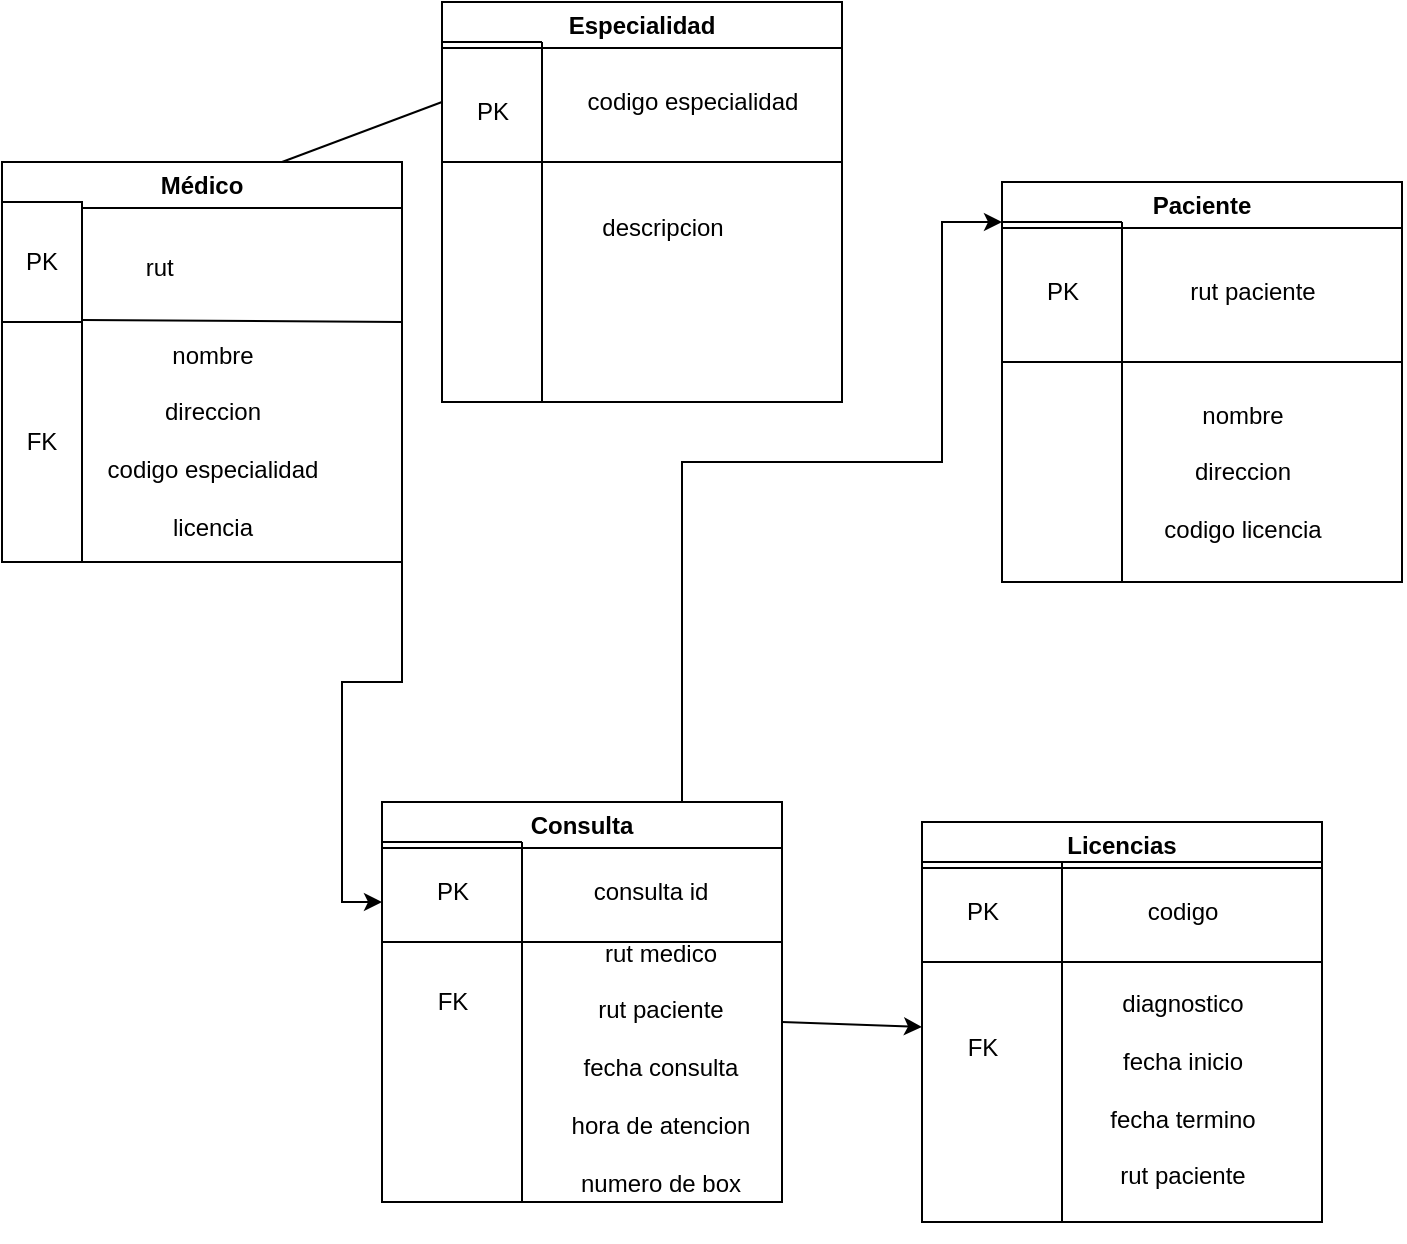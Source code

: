 <mxfile version="24.2.7" type="device">
  <diagram name="Página-1" id="I1NNDOMTFJu2IDAmM4hj">
    <mxGraphModel dx="794" dy="412" grid="1" gridSize="10" guides="1" tooltips="1" connect="1" arrows="1" fold="1" page="1" pageScale="1" pageWidth="827" pageHeight="1169" math="0" shadow="0">
      <root>
        <mxCell id="0" />
        <mxCell id="1" parent="0" />
        <mxCell id="6Qr4LlfpK3M50h1fD_nB-2" value="Especialidad" style="swimlane;whiteSpace=wrap;html=1;direction=east;" vertex="1" parent="1">
          <mxGeometry x="310" y="120" width="200" height="200" as="geometry" />
        </mxCell>
        <mxCell id="6Qr4LlfpK3M50h1fD_nB-32" value="" style="swimlane;startSize=0;" vertex="1" parent="6Qr4LlfpK3M50h1fD_nB-2">
          <mxGeometry y="20" width="50" height="60" as="geometry" />
        </mxCell>
        <mxCell id="6Qr4LlfpK3M50h1fD_nB-34" value="PK" style="text;html=1;align=center;verticalAlign=middle;resizable=0;points=[];autosize=1;strokeColor=none;fillColor=none;" vertex="1" parent="6Qr4LlfpK3M50h1fD_nB-32">
          <mxGeometry x="5" y="20" width="40" height="30" as="geometry" />
        </mxCell>
        <mxCell id="6Qr4LlfpK3M50h1fD_nB-35" value="" style="endArrow=none;html=1;rounded=0;exitX=1;exitY=1;exitDx=0;exitDy=0;" edge="1" parent="6Qr4LlfpK3M50h1fD_nB-2" source="6Qr4LlfpK3M50h1fD_nB-32">
          <mxGeometry width="50" height="50" relative="1" as="geometry">
            <mxPoint x="55" y="79" as="sourcePoint" />
            <mxPoint x="200" y="80" as="targetPoint" />
          </mxGeometry>
        </mxCell>
        <mxCell id="6Qr4LlfpK3M50h1fD_nB-36" value="" style="endArrow=none;html=1;rounded=0;exitX=0.25;exitY=1;exitDx=0;exitDy=0;entryX=1;entryY=1;entryDx=0;entryDy=0;" edge="1" parent="6Qr4LlfpK3M50h1fD_nB-2" source="6Qr4LlfpK3M50h1fD_nB-2" target="6Qr4LlfpK3M50h1fD_nB-32">
          <mxGeometry width="50" height="50" relative="1" as="geometry">
            <mxPoint x="50" y="180" as="sourcePoint" />
            <mxPoint x="50" y="90" as="targetPoint" />
          </mxGeometry>
        </mxCell>
        <mxCell id="6Qr4LlfpK3M50h1fD_nB-37" value="codigo especialidad" style="text;html=1;align=center;verticalAlign=middle;resizable=0;points=[];autosize=1;strokeColor=none;fillColor=none;" vertex="1" parent="6Qr4LlfpK3M50h1fD_nB-2">
          <mxGeometry x="60" y="35" width="130" height="30" as="geometry" />
        </mxCell>
        <mxCell id="6Qr4LlfpK3M50h1fD_nB-40" style="edgeStyle=orthogonalEdgeStyle;rounded=0;orthogonalLoop=1;jettySize=auto;html=1;exitX=1;exitY=1;exitDx=0;exitDy=0;entryX=0;entryY=0.25;entryDx=0;entryDy=0;" edge="1" parent="1" source="6Qr4LlfpK3M50h1fD_nB-4" target="6Qr4LlfpK3M50h1fD_nB-8">
          <mxGeometry relative="1" as="geometry" />
        </mxCell>
        <mxCell id="6Qr4LlfpK3M50h1fD_nB-4" value="Médico" style="swimlane;whiteSpace=wrap;html=1;" vertex="1" parent="1">
          <mxGeometry x="90" y="200" width="200" height="200" as="geometry" />
        </mxCell>
        <mxCell id="6Qr4LlfpK3M50h1fD_nB-13" value="PK" style="whiteSpace=wrap;html=1;" vertex="1" parent="6Qr4LlfpK3M50h1fD_nB-4">
          <mxGeometry y="20" width="40" height="60" as="geometry" />
        </mxCell>
        <mxCell id="6Qr4LlfpK3M50h1fD_nB-15" value="FK" style="whiteSpace=wrap;html=1;" vertex="1" parent="6Qr4LlfpK3M50h1fD_nB-4">
          <mxGeometry y="80" width="40" height="120" as="geometry" />
        </mxCell>
        <mxCell id="6Qr4LlfpK3M50h1fD_nB-19" value="" style="endArrow=none;html=1;rounded=0;" edge="1" parent="6Qr4LlfpK3M50h1fD_nB-4">
          <mxGeometry width="50" height="50" relative="1" as="geometry">
            <mxPoint x="40" y="79" as="sourcePoint" />
            <mxPoint x="200" y="80" as="targetPoint" />
          </mxGeometry>
        </mxCell>
        <mxCell id="6Qr4LlfpK3M50h1fD_nB-20" value="nombre&lt;div&gt;&lt;br&gt;&lt;/div&gt;&lt;div&gt;direccion&lt;/div&gt;&lt;div&gt;&lt;br&gt;&lt;/div&gt;&lt;div&gt;codigo especialidad&lt;/div&gt;" style="text;html=1;align=center;verticalAlign=middle;resizable=0;points=[];autosize=1;strokeColor=none;fillColor=none;" vertex="1" parent="6Qr4LlfpK3M50h1fD_nB-4">
          <mxGeometry x="40" y="80" width="130" height="90" as="geometry" />
        </mxCell>
        <mxCell id="6Qr4LlfpK3M50h1fD_nB-21" value="licencia" style="text;html=1;align=center;verticalAlign=middle;resizable=0;points=[];autosize=1;strokeColor=none;fillColor=none;" vertex="1" parent="6Qr4LlfpK3M50h1fD_nB-4">
          <mxGeometry x="75" y="168" width="60" height="30" as="geometry" />
        </mxCell>
        <mxCell id="6Qr4LlfpK3M50h1fD_nB-6" value="Paciente" style="swimlane;whiteSpace=wrap;html=1;" vertex="1" parent="1">
          <mxGeometry x="590" y="210" width="200" height="200" as="geometry" />
        </mxCell>
        <mxCell id="6Qr4LlfpK3M50h1fD_nB-51" value="" style="swimlane;startSize=0;" vertex="1" parent="6Qr4LlfpK3M50h1fD_nB-6">
          <mxGeometry y="20" width="60" height="70" as="geometry" />
        </mxCell>
        <mxCell id="6Qr4LlfpK3M50h1fD_nB-53" value="PK" style="text;html=1;align=center;verticalAlign=middle;resizable=0;points=[];autosize=1;strokeColor=none;fillColor=none;" vertex="1" parent="6Qr4LlfpK3M50h1fD_nB-51">
          <mxGeometry x="10" y="20" width="40" height="30" as="geometry" />
        </mxCell>
        <mxCell id="6Qr4LlfpK3M50h1fD_nB-52" value="" style="endArrow=none;html=1;rounded=0;exitX=1;exitY=1;exitDx=0;exitDy=0;" edge="1" parent="6Qr4LlfpK3M50h1fD_nB-6" source="6Qr4LlfpK3M50h1fD_nB-51">
          <mxGeometry width="50" height="50" relative="1" as="geometry">
            <mxPoint x="75" y="90" as="sourcePoint" />
            <mxPoint x="200" y="90" as="targetPoint" />
          </mxGeometry>
        </mxCell>
        <mxCell id="6Qr4LlfpK3M50h1fD_nB-54" value="rut paciente" style="text;html=1;align=center;verticalAlign=middle;resizable=0;points=[];autosize=1;strokeColor=none;fillColor=none;" vertex="1" parent="6Qr4LlfpK3M50h1fD_nB-6">
          <mxGeometry x="80" y="40" width="90" height="30" as="geometry" />
        </mxCell>
        <mxCell id="6Qr4LlfpK3M50h1fD_nB-55" value="" style="whiteSpace=wrap;html=1;" vertex="1" parent="6Qr4LlfpK3M50h1fD_nB-6">
          <mxGeometry y="90" width="60" height="110" as="geometry" />
        </mxCell>
        <mxCell id="6Qr4LlfpK3M50h1fD_nB-56" value="nombre&lt;div&gt;&lt;br&gt;&lt;div&gt;direccion&lt;/div&gt;&lt;div&gt;&lt;br&gt;&lt;/div&gt;&lt;div&gt;codigo licencia&lt;/div&gt;&lt;/div&gt;" style="text;html=1;align=center;verticalAlign=middle;resizable=0;points=[];autosize=1;strokeColor=none;fillColor=none;" vertex="1" parent="6Qr4LlfpK3M50h1fD_nB-6">
          <mxGeometry x="70" y="100" width="100" height="90" as="geometry" />
        </mxCell>
        <mxCell id="6Qr4LlfpK3M50h1fD_nB-7" value="Licencias" style="swimlane;whiteSpace=wrap;html=1;" vertex="1" parent="1">
          <mxGeometry x="550" y="530" width="200" height="200" as="geometry" />
        </mxCell>
        <mxCell id="6Qr4LlfpK3M50h1fD_nB-57" value="" style="swimlane;startSize=0;" vertex="1" parent="6Qr4LlfpK3M50h1fD_nB-7">
          <mxGeometry y="20" width="200" height="50" as="geometry" />
        </mxCell>
        <mxCell id="6Qr4LlfpK3M50h1fD_nB-65" value="codigo" style="text;html=1;align=center;verticalAlign=middle;resizable=0;points=[];autosize=1;strokeColor=none;fillColor=none;" vertex="1" parent="6Qr4LlfpK3M50h1fD_nB-57">
          <mxGeometry x="100" y="10" width="60" height="30" as="geometry" />
        </mxCell>
        <mxCell id="6Qr4LlfpK3M50h1fD_nB-61" value="" style="swimlane;startSize=0;" vertex="1" parent="6Qr4LlfpK3M50h1fD_nB-7">
          <mxGeometry y="70" width="70" height="130" as="geometry" />
        </mxCell>
        <mxCell id="6Qr4LlfpK3M50h1fD_nB-64" value="FK" style="text;html=1;align=center;verticalAlign=middle;resizable=0;points=[];autosize=1;strokeColor=none;fillColor=none;" vertex="1" parent="6Qr4LlfpK3M50h1fD_nB-61">
          <mxGeometry x="10" y="28" width="40" height="30" as="geometry" />
        </mxCell>
        <mxCell id="6Qr4LlfpK3M50h1fD_nB-62" value="" style="swimlane;startSize=0;" vertex="1" parent="6Qr4LlfpK3M50h1fD_nB-7">
          <mxGeometry y="20" width="70" height="50" as="geometry" />
        </mxCell>
        <mxCell id="6Qr4LlfpK3M50h1fD_nB-63" value="PK" style="text;html=1;align=center;verticalAlign=middle;resizable=0;points=[];autosize=1;strokeColor=none;fillColor=none;" vertex="1" parent="6Qr4LlfpK3M50h1fD_nB-62">
          <mxGeometry x="10" y="10" width="40" height="30" as="geometry" />
        </mxCell>
        <mxCell id="6Qr4LlfpK3M50h1fD_nB-66" value="diagnostico&lt;div&gt;&lt;br&gt;&lt;div&gt;fecha inicio&lt;/div&gt;&lt;div&gt;&lt;br&gt;&lt;/div&gt;&lt;div&gt;fecha termino&lt;/div&gt;&lt;/div&gt;&lt;div&gt;&lt;br&gt;&lt;/div&gt;&lt;div&gt;rut paciente&lt;/div&gt;" style="text;html=1;align=center;verticalAlign=middle;resizable=0;points=[];autosize=1;strokeColor=none;fillColor=none;" vertex="1" parent="6Qr4LlfpK3M50h1fD_nB-7">
          <mxGeometry x="80" y="79" width="100" height="110" as="geometry" />
        </mxCell>
        <mxCell id="6Qr4LlfpK3M50h1fD_nB-70" style="edgeStyle=orthogonalEdgeStyle;rounded=0;orthogonalLoop=1;jettySize=auto;html=1;exitX=0.75;exitY=0;exitDx=0;exitDy=0;entryX=0;entryY=0;entryDx=0;entryDy=0;" edge="1" parent="1" source="6Qr4LlfpK3M50h1fD_nB-8" target="6Qr4LlfpK3M50h1fD_nB-51">
          <mxGeometry relative="1" as="geometry">
            <mxPoint x="530" y="270" as="targetPoint" />
            <Array as="points">
              <mxPoint x="430" y="350" />
              <mxPoint x="560" y="350" />
              <mxPoint x="560" y="230" />
            </Array>
          </mxGeometry>
        </mxCell>
        <mxCell id="6Qr4LlfpK3M50h1fD_nB-8" value="Consulta" style="swimlane;whiteSpace=wrap;html=1;" vertex="1" parent="1">
          <mxGeometry x="280" y="520" width="200" height="200" as="geometry" />
        </mxCell>
        <mxCell id="6Qr4LlfpK3M50h1fD_nB-41" value="" style="swimlane;startSize=0;" vertex="1" parent="6Qr4LlfpK3M50h1fD_nB-8">
          <mxGeometry y="20" width="70" height="50" as="geometry" />
        </mxCell>
        <mxCell id="6Qr4LlfpK3M50h1fD_nB-45" value="PK" style="text;html=1;align=center;verticalAlign=middle;resizable=0;points=[];autosize=1;strokeColor=none;fillColor=none;" vertex="1" parent="6Qr4LlfpK3M50h1fD_nB-41">
          <mxGeometry x="15" y="10" width="40" height="30" as="geometry" />
        </mxCell>
        <mxCell id="6Qr4LlfpK3M50h1fD_nB-44" value="" style="endArrow=none;html=1;rounded=0;" edge="1" parent="6Qr4LlfpK3M50h1fD_nB-8">
          <mxGeometry width="50" height="50" relative="1" as="geometry">
            <mxPoint x="70" y="70" as="sourcePoint" />
            <mxPoint x="200" y="70" as="targetPoint" />
          </mxGeometry>
        </mxCell>
        <mxCell id="6Qr4LlfpK3M50h1fD_nB-48" value="rut medico&lt;div&gt;&lt;br&gt;&lt;div&gt;rut paciente&lt;/div&gt;&lt;div&gt;&lt;br&gt;&lt;/div&gt;&lt;div&gt;fecha consulta&lt;/div&gt;&lt;div&gt;&lt;br&gt;&lt;/div&gt;&lt;div&gt;hora de atencion&lt;/div&gt;&lt;div&gt;&lt;br&gt;&lt;/div&gt;&lt;div&gt;numero de box&lt;/div&gt;&lt;div&gt;&lt;br&gt;&lt;/div&gt;&lt;/div&gt;" style="text;html=1;align=center;verticalAlign=middle;resizable=0;points=[];autosize=1;strokeColor=none;fillColor=none;" vertex="1" parent="6Qr4LlfpK3M50h1fD_nB-8">
          <mxGeometry x="84" y="60" width="110" height="160" as="geometry" />
        </mxCell>
        <mxCell id="6Qr4LlfpK3M50h1fD_nB-42" value="" style="swimlane;startSize=0;" vertex="1" parent="6Qr4LlfpK3M50h1fD_nB-8">
          <mxGeometry y="70" width="70" height="130" as="geometry" />
        </mxCell>
        <mxCell id="6Qr4LlfpK3M50h1fD_nB-46" value="FK" style="text;html=1;align=center;verticalAlign=middle;resizable=0;points=[];autosize=1;strokeColor=none;fillColor=none;" vertex="1" parent="6Qr4LlfpK3M50h1fD_nB-42">
          <mxGeometry x="15" y="15" width="40" height="30" as="geometry" />
        </mxCell>
        <mxCell id="6Qr4LlfpK3M50h1fD_nB-47" value="consulta id" style="text;html=1;align=center;verticalAlign=middle;resizable=0;points=[];autosize=1;strokeColor=none;fillColor=none;" vertex="1" parent="6Qr4LlfpK3M50h1fD_nB-8">
          <mxGeometry x="94" y="30" width="80" height="30" as="geometry" />
        </mxCell>
        <mxCell id="6Qr4LlfpK3M50h1fD_nB-18" value="rut&amp;nbsp;" style="text;html=1;align=center;verticalAlign=middle;resizable=0;points=[];autosize=1;strokeColor=none;fillColor=none;" vertex="1" parent="1">
          <mxGeometry x="150" y="238" width="40" height="30" as="geometry" />
        </mxCell>
        <mxCell id="6Qr4LlfpK3M50h1fD_nB-31" value="" style="endArrow=none;html=1;rounded=0;entryX=0;entryY=0.5;entryDx=0;entryDy=0;" edge="1" parent="1" target="6Qr4LlfpK3M50h1fD_nB-32">
          <mxGeometry width="50" height="50" relative="1" as="geometry">
            <mxPoint x="230" y="200" as="sourcePoint" />
            <mxPoint x="280" y="150" as="targetPoint" />
          </mxGeometry>
        </mxCell>
        <mxCell id="6Qr4LlfpK3M50h1fD_nB-38" value="descripcion" style="text;html=1;align=center;verticalAlign=middle;resizable=0;points=[];autosize=1;strokeColor=none;fillColor=none;" vertex="1" parent="1">
          <mxGeometry x="380" y="218" width="80" height="30" as="geometry" />
        </mxCell>
        <mxCell id="6Qr4LlfpK3M50h1fD_nB-50" value="" style="endArrow=classic;html=1;rounded=0;entryX=0;entryY=0.25;entryDx=0;entryDy=0;" edge="1" parent="1" target="6Qr4LlfpK3M50h1fD_nB-61">
          <mxGeometry width="50" height="50" relative="1" as="geometry">
            <mxPoint x="480" y="630" as="sourcePoint" />
            <mxPoint x="520" y="590" as="targetPoint" />
          </mxGeometry>
        </mxCell>
      </root>
    </mxGraphModel>
  </diagram>
</mxfile>
